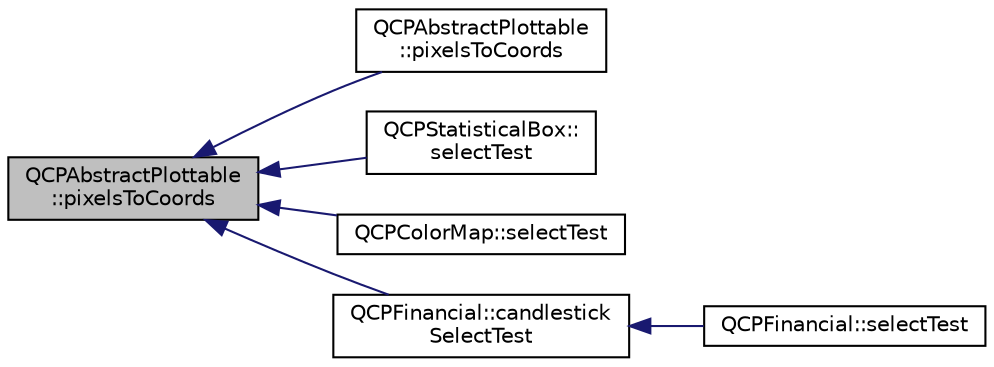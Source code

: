 digraph "QCPAbstractPlottable::pixelsToCoords"
{
  edge [fontname="Helvetica",fontsize="10",labelfontname="Helvetica",labelfontsize="10"];
  node [fontname="Helvetica",fontsize="10",shape=record];
  rankdir="LR";
  Node1 [label="QCPAbstractPlottable\l::pixelsToCoords",height=0.2,width=0.4,color="black", fillcolor="grey75", style="filled", fontcolor="black"];
  Node1 -> Node2 [dir="back",color="midnightblue",fontsize="10",style="solid",fontname="Helvetica"];
  Node2 [label="QCPAbstractPlottable\l::pixelsToCoords",height=0.2,width=0.4,color="black", fillcolor="white", style="filled",URL="$class_q_c_p_abstract_plottable.html#a3e2c361cfcdfd5d803ada4d333a07e15"];
  Node1 -> Node3 [dir="back",color="midnightblue",fontsize="10",style="solid",fontname="Helvetica"];
  Node3 [label="QCPStatisticalBox::\lselectTest",height=0.2,width=0.4,color="black", fillcolor="white", style="filled",URL="$class_q_c_p_statistical_box.html#a7d3ac843dc48a085740fdfc4319a89cc"];
  Node1 -> Node4 [dir="back",color="midnightblue",fontsize="10",style="solid",fontname="Helvetica"];
  Node4 [label="QCPColorMap::selectTest",height=0.2,width=0.4,color="black", fillcolor="white", style="filled",URL="$class_q_c_p_color_map.html#a4088dc7bcbe9bba605c84a912ba660ff"];
  Node1 -> Node5 [dir="back",color="midnightblue",fontsize="10",style="solid",fontname="Helvetica"];
  Node5 [label="QCPFinancial::candlestick\lSelectTest",height=0.2,width=0.4,color="black", fillcolor="white", style="filled",URL="$class_q_c_p_financial.html#abd0137244a17d5486a01ee442b083333"];
  Node5 -> Node6 [dir="back",color="midnightblue",fontsize="10",style="solid",fontname="Helvetica"];
  Node6 [label="QCPFinancial::selectTest",height=0.2,width=0.4,color="black", fillcolor="white", style="filled",URL="$class_q_c_p_financial.html#adf6cff00a55f775487d375fe4df5e95b"];
}
